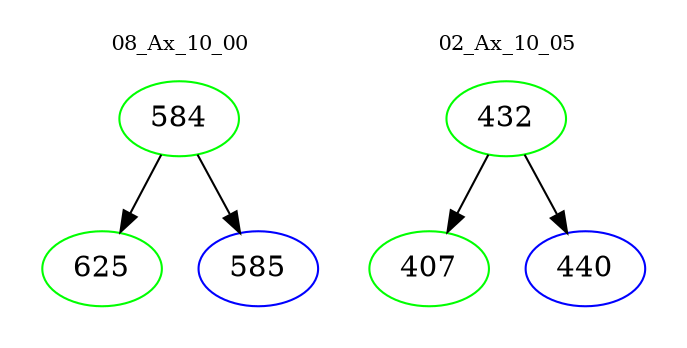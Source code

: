 digraph{
subgraph cluster_0 {
color = white
label = "08_Ax_10_00";
fontsize=10;
T0_584 [label="584", color="green"]
T0_584 -> T0_625 [color="black"]
T0_625 [label="625", color="green"]
T0_584 -> T0_585 [color="black"]
T0_585 [label="585", color="blue"]
}
subgraph cluster_1 {
color = white
label = "02_Ax_10_05";
fontsize=10;
T1_432 [label="432", color="green"]
T1_432 -> T1_407 [color="black"]
T1_407 [label="407", color="green"]
T1_432 -> T1_440 [color="black"]
T1_440 [label="440", color="blue"]
}
}
